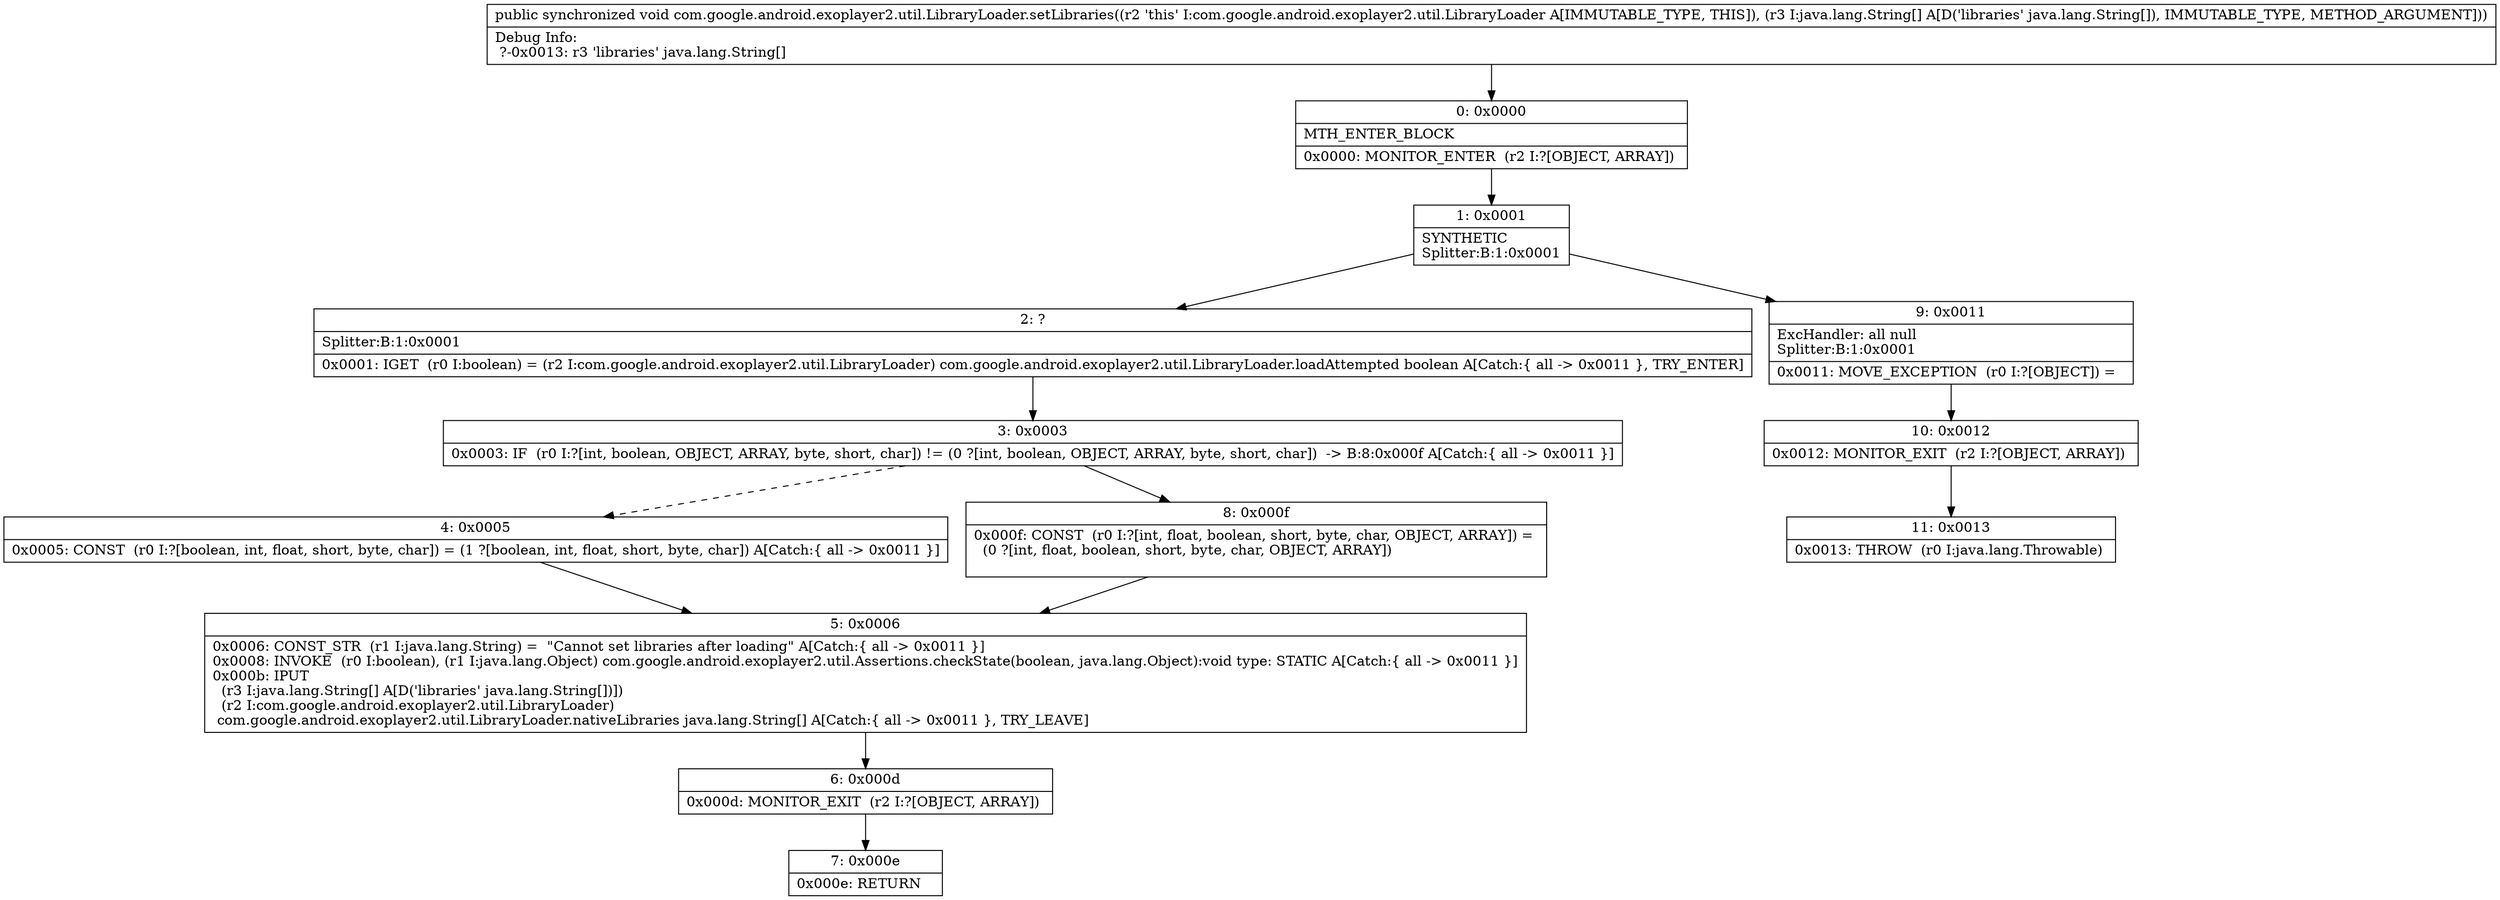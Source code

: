 digraph "CFG forcom.google.android.exoplayer2.util.LibraryLoader.setLibraries([Ljava\/lang\/String;)V" {
Node_0 [shape=record,label="{0\:\ 0x0000|MTH_ENTER_BLOCK\l|0x0000: MONITOR_ENTER  (r2 I:?[OBJECT, ARRAY]) \l}"];
Node_1 [shape=record,label="{1\:\ 0x0001|SYNTHETIC\lSplitter:B:1:0x0001\l}"];
Node_2 [shape=record,label="{2\:\ ?|Splitter:B:1:0x0001\l|0x0001: IGET  (r0 I:boolean) = (r2 I:com.google.android.exoplayer2.util.LibraryLoader) com.google.android.exoplayer2.util.LibraryLoader.loadAttempted boolean A[Catch:\{ all \-\> 0x0011 \}, TRY_ENTER]\l}"];
Node_3 [shape=record,label="{3\:\ 0x0003|0x0003: IF  (r0 I:?[int, boolean, OBJECT, ARRAY, byte, short, char]) != (0 ?[int, boolean, OBJECT, ARRAY, byte, short, char])  \-\> B:8:0x000f A[Catch:\{ all \-\> 0x0011 \}]\l}"];
Node_4 [shape=record,label="{4\:\ 0x0005|0x0005: CONST  (r0 I:?[boolean, int, float, short, byte, char]) = (1 ?[boolean, int, float, short, byte, char]) A[Catch:\{ all \-\> 0x0011 \}]\l}"];
Node_5 [shape=record,label="{5\:\ 0x0006|0x0006: CONST_STR  (r1 I:java.lang.String) =  \"Cannot set libraries after loading\" A[Catch:\{ all \-\> 0x0011 \}]\l0x0008: INVOKE  (r0 I:boolean), (r1 I:java.lang.Object) com.google.android.exoplayer2.util.Assertions.checkState(boolean, java.lang.Object):void type: STATIC A[Catch:\{ all \-\> 0x0011 \}]\l0x000b: IPUT  \l  (r3 I:java.lang.String[] A[D('libraries' java.lang.String[])])\l  (r2 I:com.google.android.exoplayer2.util.LibraryLoader)\l com.google.android.exoplayer2.util.LibraryLoader.nativeLibraries java.lang.String[] A[Catch:\{ all \-\> 0x0011 \}, TRY_LEAVE]\l}"];
Node_6 [shape=record,label="{6\:\ 0x000d|0x000d: MONITOR_EXIT  (r2 I:?[OBJECT, ARRAY]) \l}"];
Node_7 [shape=record,label="{7\:\ 0x000e|0x000e: RETURN   \l}"];
Node_8 [shape=record,label="{8\:\ 0x000f|0x000f: CONST  (r0 I:?[int, float, boolean, short, byte, char, OBJECT, ARRAY]) = \l  (0 ?[int, float, boolean, short, byte, char, OBJECT, ARRAY])\l \l}"];
Node_9 [shape=record,label="{9\:\ 0x0011|ExcHandler: all null\lSplitter:B:1:0x0001\l|0x0011: MOVE_EXCEPTION  (r0 I:?[OBJECT]) =  \l}"];
Node_10 [shape=record,label="{10\:\ 0x0012|0x0012: MONITOR_EXIT  (r2 I:?[OBJECT, ARRAY]) \l}"];
Node_11 [shape=record,label="{11\:\ 0x0013|0x0013: THROW  (r0 I:java.lang.Throwable) \l}"];
MethodNode[shape=record,label="{public synchronized void com.google.android.exoplayer2.util.LibraryLoader.setLibraries((r2 'this' I:com.google.android.exoplayer2.util.LibraryLoader A[IMMUTABLE_TYPE, THIS]), (r3 I:java.lang.String[] A[D('libraries' java.lang.String[]), IMMUTABLE_TYPE, METHOD_ARGUMENT]))  | Debug Info:\l  ?\-0x0013: r3 'libraries' java.lang.String[]\l}"];
MethodNode -> Node_0;
Node_0 -> Node_1;
Node_1 -> Node_2;
Node_1 -> Node_9;
Node_2 -> Node_3;
Node_3 -> Node_4[style=dashed];
Node_3 -> Node_8;
Node_4 -> Node_5;
Node_5 -> Node_6;
Node_6 -> Node_7;
Node_8 -> Node_5;
Node_9 -> Node_10;
Node_10 -> Node_11;
}


